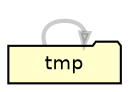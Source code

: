 strict digraph "dependency-cruiser output"{
    ordering=out
    rankdir=LR
    splines=true
    overlap=true
    nodesep=0.16
    ranksep=0.18
    fontname="Helvetica-bold"
    fontsize=9
    style="rounded,bold,filled"
    fillcolor="#ffffff"
    compound=true
    node [shape=folder style="rounded, filled" fillcolor="#ffffcc" height=0.2 fontname=Helvetica fontsize=9]
    edge [color="#00000033" penwidth=2.0 arrowsize=0.6 arrowhead=normal fontname=Helvetica fontsize=9]

    "tmp" [label="tmp" tooltip="no-orphans" ]
    "tmp" -> "tmp"
}
